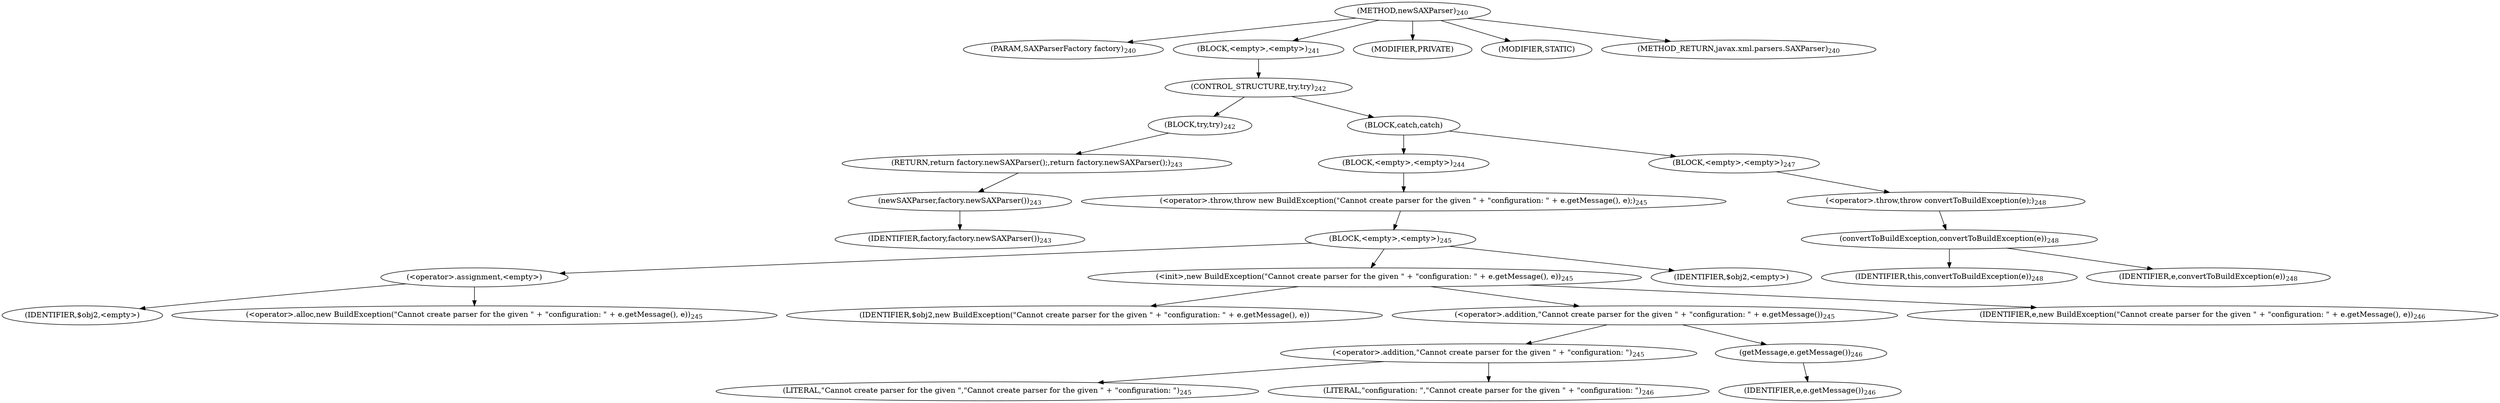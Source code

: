 digraph "newSAXParser" {  
"191" [label = <(METHOD,newSAXParser)<SUB>240</SUB>> ]
"192" [label = <(PARAM,SAXParserFactory factory)<SUB>240</SUB>> ]
"193" [label = <(BLOCK,&lt;empty&gt;,&lt;empty&gt;)<SUB>241</SUB>> ]
"194" [label = <(CONTROL_STRUCTURE,try,try)<SUB>242</SUB>> ]
"195" [label = <(BLOCK,try,try)<SUB>242</SUB>> ]
"196" [label = <(RETURN,return factory.newSAXParser();,return factory.newSAXParser();)<SUB>243</SUB>> ]
"197" [label = <(newSAXParser,factory.newSAXParser())<SUB>243</SUB>> ]
"198" [label = <(IDENTIFIER,factory,factory.newSAXParser())<SUB>243</SUB>> ]
"199" [label = <(BLOCK,catch,catch)> ]
"200" [label = <(BLOCK,&lt;empty&gt;,&lt;empty&gt;)<SUB>244</SUB>> ]
"201" [label = <(&lt;operator&gt;.throw,throw new BuildException(&quot;Cannot create parser for the given &quot; + &quot;configuration: &quot; + e.getMessage(), e);)<SUB>245</SUB>> ]
"202" [label = <(BLOCK,&lt;empty&gt;,&lt;empty&gt;)<SUB>245</SUB>> ]
"203" [label = <(&lt;operator&gt;.assignment,&lt;empty&gt;)> ]
"204" [label = <(IDENTIFIER,$obj2,&lt;empty&gt;)> ]
"205" [label = <(&lt;operator&gt;.alloc,new BuildException(&quot;Cannot create parser for the given &quot; + &quot;configuration: &quot; + e.getMessage(), e))<SUB>245</SUB>> ]
"206" [label = <(&lt;init&gt;,new BuildException(&quot;Cannot create parser for the given &quot; + &quot;configuration: &quot; + e.getMessage(), e))<SUB>245</SUB>> ]
"207" [label = <(IDENTIFIER,$obj2,new BuildException(&quot;Cannot create parser for the given &quot; + &quot;configuration: &quot; + e.getMessage(), e))> ]
"208" [label = <(&lt;operator&gt;.addition,&quot;Cannot create parser for the given &quot; + &quot;configuration: &quot; + e.getMessage())<SUB>245</SUB>> ]
"209" [label = <(&lt;operator&gt;.addition,&quot;Cannot create parser for the given &quot; + &quot;configuration: &quot;)<SUB>245</SUB>> ]
"210" [label = <(LITERAL,&quot;Cannot create parser for the given &quot;,&quot;Cannot create parser for the given &quot; + &quot;configuration: &quot;)<SUB>245</SUB>> ]
"211" [label = <(LITERAL,&quot;configuration: &quot;,&quot;Cannot create parser for the given &quot; + &quot;configuration: &quot;)<SUB>246</SUB>> ]
"212" [label = <(getMessage,e.getMessage())<SUB>246</SUB>> ]
"213" [label = <(IDENTIFIER,e,e.getMessage())<SUB>246</SUB>> ]
"214" [label = <(IDENTIFIER,e,new BuildException(&quot;Cannot create parser for the given &quot; + &quot;configuration: &quot; + e.getMessage(), e))<SUB>246</SUB>> ]
"215" [label = <(IDENTIFIER,$obj2,&lt;empty&gt;)> ]
"216" [label = <(BLOCK,&lt;empty&gt;,&lt;empty&gt;)<SUB>247</SUB>> ]
"217" [label = <(&lt;operator&gt;.throw,throw convertToBuildException(e);)<SUB>248</SUB>> ]
"218" [label = <(convertToBuildException,convertToBuildException(e))<SUB>248</SUB>> ]
"219" [label = <(IDENTIFIER,this,convertToBuildException(e))<SUB>248</SUB>> ]
"220" [label = <(IDENTIFIER,e,convertToBuildException(e))<SUB>248</SUB>> ]
"221" [label = <(MODIFIER,PRIVATE)> ]
"222" [label = <(MODIFIER,STATIC)> ]
"223" [label = <(METHOD_RETURN,javax.xml.parsers.SAXParser)<SUB>240</SUB>> ]
  "191" -> "192" 
  "191" -> "193" 
  "191" -> "221" 
  "191" -> "222" 
  "191" -> "223" 
  "193" -> "194" 
  "194" -> "195" 
  "194" -> "199" 
  "195" -> "196" 
  "196" -> "197" 
  "197" -> "198" 
  "199" -> "200" 
  "199" -> "216" 
  "200" -> "201" 
  "201" -> "202" 
  "202" -> "203" 
  "202" -> "206" 
  "202" -> "215" 
  "203" -> "204" 
  "203" -> "205" 
  "206" -> "207" 
  "206" -> "208" 
  "206" -> "214" 
  "208" -> "209" 
  "208" -> "212" 
  "209" -> "210" 
  "209" -> "211" 
  "212" -> "213" 
  "216" -> "217" 
  "217" -> "218" 
  "218" -> "219" 
  "218" -> "220" 
}
